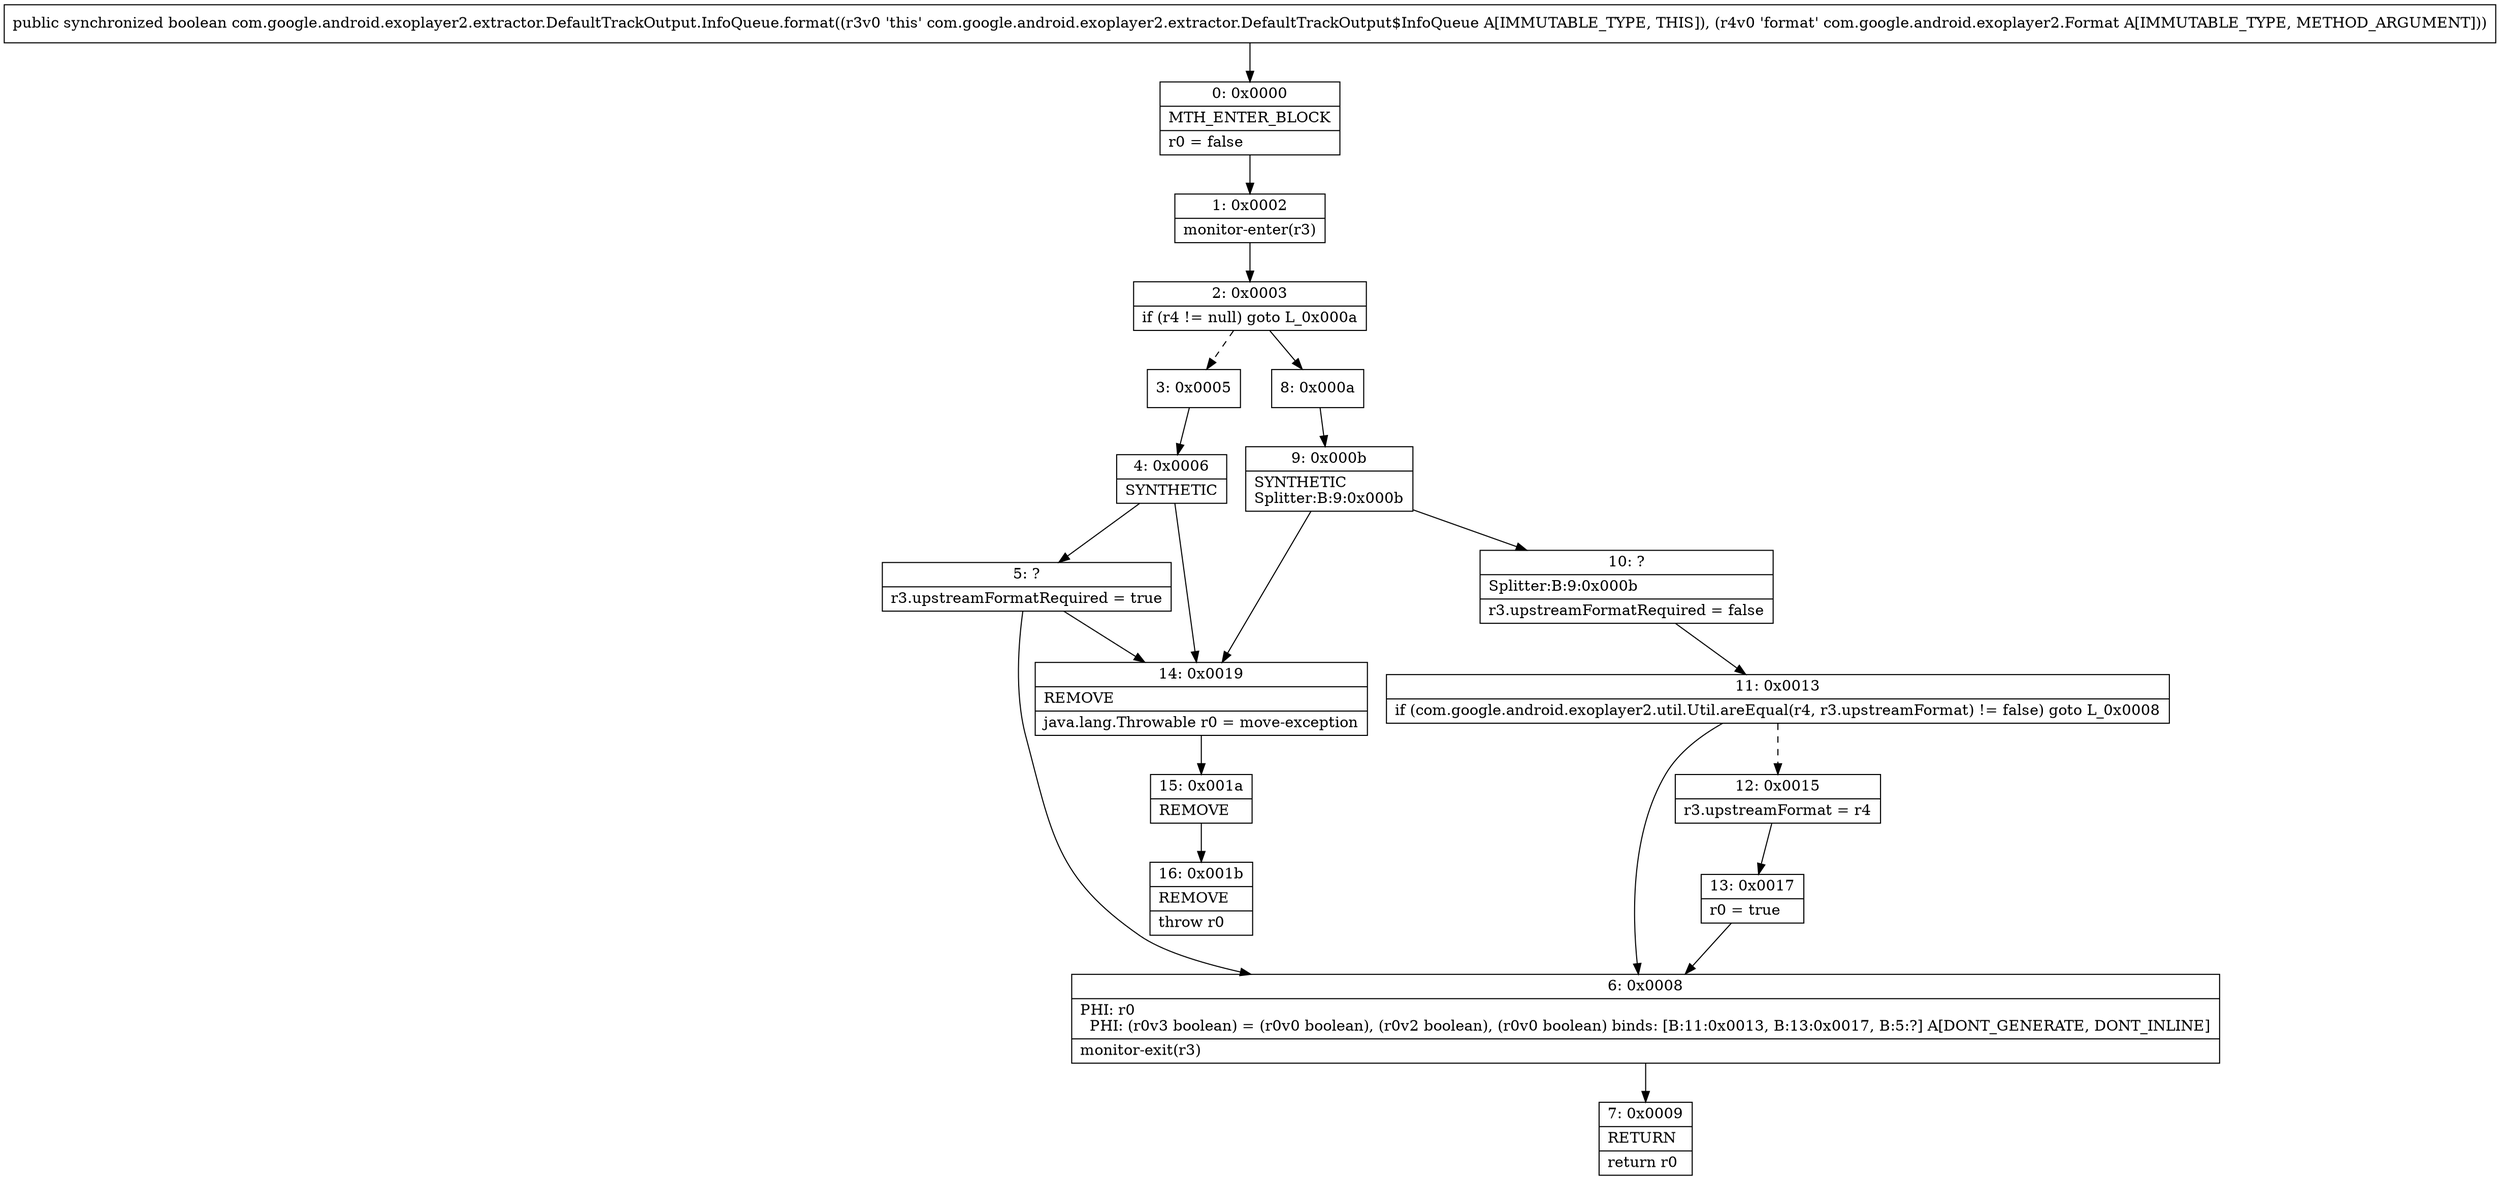 digraph "CFG forcom.google.android.exoplayer2.extractor.DefaultTrackOutput.InfoQueue.format(Lcom\/google\/android\/exoplayer2\/Format;)Z" {
Node_0 [shape=record,label="{0\:\ 0x0000|MTH_ENTER_BLOCK\l|r0 = false\l}"];
Node_1 [shape=record,label="{1\:\ 0x0002|monitor\-enter(r3)\l}"];
Node_2 [shape=record,label="{2\:\ 0x0003|if (r4 != null) goto L_0x000a\l}"];
Node_3 [shape=record,label="{3\:\ 0x0005}"];
Node_4 [shape=record,label="{4\:\ 0x0006|SYNTHETIC\l}"];
Node_5 [shape=record,label="{5\:\ ?|r3.upstreamFormatRequired = true\l}"];
Node_6 [shape=record,label="{6\:\ 0x0008|PHI: r0 \l  PHI: (r0v3 boolean) = (r0v0 boolean), (r0v2 boolean), (r0v0 boolean) binds: [B:11:0x0013, B:13:0x0017, B:5:?] A[DONT_GENERATE, DONT_INLINE]\l|monitor\-exit(r3)\l}"];
Node_7 [shape=record,label="{7\:\ 0x0009|RETURN\l|return r0\l}"];
Node_8 [shape=record,label="{8\:\ 0x000a}"];
Node_9 [shape=record,label="{9\:\ 0x000b|SYNTHETIC\lSplitter:B:9:0x000b\l}"];
Node_10 [shape=record,label="{10\:\ ?|Splitter:B:9:0x000b\l|r3.upstreamFormatRequired = false\l}"];
Node_11 [shape=record,label="{11\:\ 0x0013|if (com.google.android.exoplayer2.util.Util.areEqual(r4, r3.upstreamFormat) != false) goto L_0x0008\l}"];
Node_12 [shape=record,label="{12\:\ 0x0015|r3.upstreamFormat = r4\l}"];
Node_13 [shape=record,label="{13\:\ 0x0017|r0 = true\l}"];
Node_14 [shape=record,label="{14\:\ 0x0019|REMOVE\l|java.lang.Throwable r0 = move\-exception\l}"];
Node_15 [shape=record,label="{15\:\ 0x001a|REMOVE\l}"];
Node_16 [shape=record,label="{16\:\ 0x001b|REMOVE\l|throw r0\l}"];
MethodNode[shape=record,label="{public synchronized boolean com.google.android.exoplayer2.extractor.DefaultTrackOutput.InfoQueue.format((r3v0 'this' com.google.android.exoplayer2.extractor.DefaultTrackOutput$InfoQueue A[IMMUTABLE_TYPE, THIS]), (r4v0 'format' com.google.android.exoplayer2.Format A[IMMUTABLE_TYPE, METHOD_ARGUMENT])) }"];
MethodNode -> Node_0;
Node_0 -> Node_1;
Node_1 -> Node_2;
Node_2 -> Node_3[style=dashed];
Node_2 -> Node_8;
Node_3 -> Node_4;
Node_4 -> Node_5;
Node_4 -> Node_14;
Node_5 -> Node_6;
Node_5 -> Node_14;
Node_6 -> Node_7;
Node_8 -> Node_9;
Node_9 -> Node_10;
Node_9 -> Node_14;
Node_10 -> Node_11;
Node_11 -> Node_6;
Node_11 -> Node_12[style=dashed];
Node_12 -> Node_13;
Node_13 -> Node_6;
Node_14 -> Node_15;
Node_15 -> Node_16;
}

